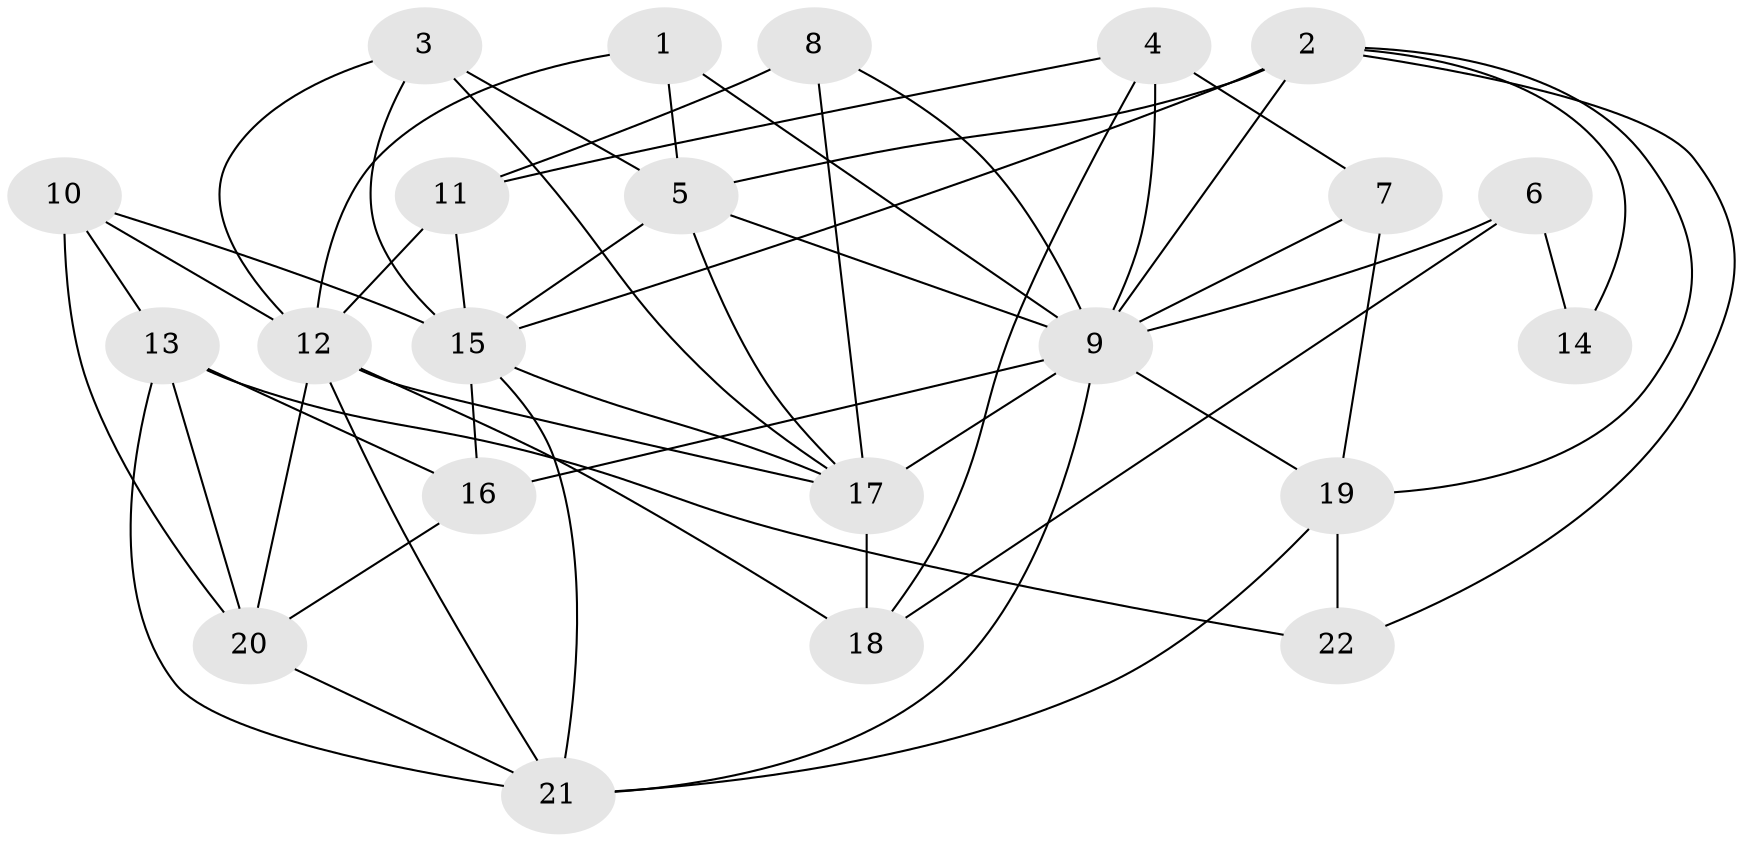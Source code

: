 // original degree distribution, {8: 0.018867924528301886, 3: 0.2641509433962264, 2: 0.11320754716981132, 5: 0.18867924528301888, 4: 0.32075471698113206, 6: 0.05660377358490566, 7: 0.03773584905660377}
// Generated by graph-tools (version 1.1) at 2025/37/03/04/25 23:37:03]
// undirected, 22 vertices, 54 edges
graph export_dot {
  node [color=gray90,style=filled];
  1;
  2;
  3;
  4;
  5;
  6;
  7;
  8;
  9;
  10;
  11;
  12;
  13;
  14;
  15;
  16;
  17;
  18;
  19;
  20;
  21;
  22;
  1 -- 5 [weight=1.0];
  1 -- 9 [weight=1.0];
  1 -- 12 [weight=1.0];
  2 -- 5 [weight=1.0];
  2 -- 9 [weight=1.0];
  2 -- 14 [weight=1.0];
  2 -- 15 [weight=1.0];
  2 -- 19 [weight=1.0];
  2 -- 22 [weight=1.0];
  3 -- 5 [weight=1.0];
  3 -- 12 [weight=1.0];
  3 -- 15 [weight=1.0];
  3 -- 17 [weight=1.0];
  4 -- 7 [weight=1.0];
  4 -- 9 [weight=1.0];
  4 -- 11 [weight=1.0];
  4 -- 18 [weight=1.0];
  5 -- 9 [weight=1.0];
  5 -- 15 [weight=2.0];
  5 -- 17 [weight=2.0];
  6 -- 9 [weight=2.0];
  6 -- 14 [weight=1.0];
  6 -- 18 [weight=1.0];
  7 -- 9 [weight=2.0];
  7 -- 19 [weight=1.0];
  8 -- 9 [weight=1.0];
  8 -- 11 [weight=1.0];
  8 -- 17 [weight=1.0];
  9 -- 16 [weight=2.0];
  9 -- 17 [weight=4.0];
  9 -- 19 [weight=2.0];
  9 -- 21 [weight=2.0];
  10 -- 12 [weight=2.0];
  10 -- 13 [weight=2.0];
  10 -- 15 [weight=1.0];
  10 -- 20 [weight=1.0];
  11 -- 12 [weight=1.0];
  11 -- 15 [weight=1.0];
  12 -- 17 [weight=1.0];
  12 -- 18 [weight=2.0];
  12 -- 20 [weight=2.0];
  12 -- 21 [weight=2.0];
  13 -- 16 [weight=1.0];
  13 -- 20 [weight=1.0];
  13 -- 21 [weight=1.0];
  13 -- 22 [weight=1.0];
  15 -- 16 [weight=1.0];
  15 -- 17 [weight=1.0];
  15 -- 21 [weight=1.0];
  16 -- 20 [weight=2.0];
  17 -- 18 [weight=1.0];
  19 -- 21 [weight=1.0];
  19 -- 22 [weight=1.0];
  20 -- 21 [weight=1.0];
}
